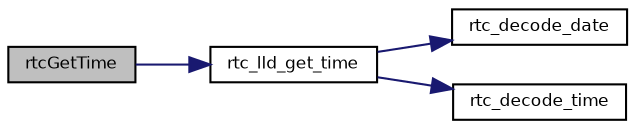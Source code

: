 digraph "rtcGetTime"
{
  bgcolor="transparent";
  edge [fontname="Helvetica",fontsize="8",labelfontname="Helvetica",labelfontsize="8"];
  node [fontname="Helvetica",fontsize="8",shape=record];
  rankdir="LR";
  Node32 [label="rtcGetTime",height=0.2,width=0.4,color="black", fillcolor="grey75", style="filled", fontcolor="black"];
  Node32 -> Node33 [color="midnightblue",fontsize="8",style="solid",fontname="Helvetica"];
  Node33 [label="rtc_lld_get_time",height=0.2,width=0.4,color="black",URL="$group___r_t_c.html#ga48ba5473cc2ecd526fceb6282f65a860",tooltip="Get current time. "];
  Node33 -> Node34 [color="midnightblue",fontsize="8",style="solid",fontname="Helvetica"];
  Node34 [label="rtc_decode_date",height=0.2,width=0.4,color="black",URL="$group___r_t_c.html#ga7172497c6c8b01e4b335577ac1c98842",tooltip="Converts date from DR register encoding to timespec. "];
  Node33 -> Node35 [color="midnightblue",fontsize="8",style="solid",fontname="Helvetica"];
  Node35 [label="rtc_decode_time",height=0.2,width=0.4,color="black",URL="$group___r_t_c.html#ga6b6214c93d4426ffb8a428e712256cf6",tooltip="Converts time from TR register encoding to timespec. "];
}
